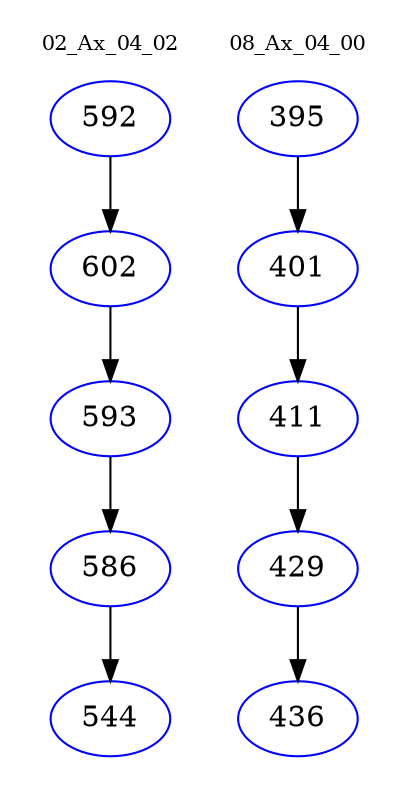 digraph{
subgraph cluster_0 {
color = white
label = "02_Ax_04_02";
fontsize=10;
T0_592 [label="592", color="blue"]
T0_592 -> T0_602 [color="black"]
T0_602 [label="602", color="blue"]
T0_602 -> T0_593 [color="black"]
T0_593 [label="593", color="blue"]
T0_593 -> T0_586 [color="black"]
T0_586 [label="586", color="blue"]
T0_586 -> T0_544 [color="black"]
T0_544 [label="544", color="blue"]
}
subgraph cluster_1 {
color = white
label = "08_Ax_04_00";
fontsize=10;
T1_395 [label="395", color="blue"]
T1_395 -> T1_401 [color="black"]
T1_401 [label="401", color="blue"]
T1_401 -> T1_411 [color="black"]
T1_411 [label="411", color="blue"]
T1_411 -> T1_429 [color="black"]
T1_429 [label="429", color="blue"]
T1_429 -> T1_436 [color="black"]
T1_436 [label="436", color="blue"]
}
}
